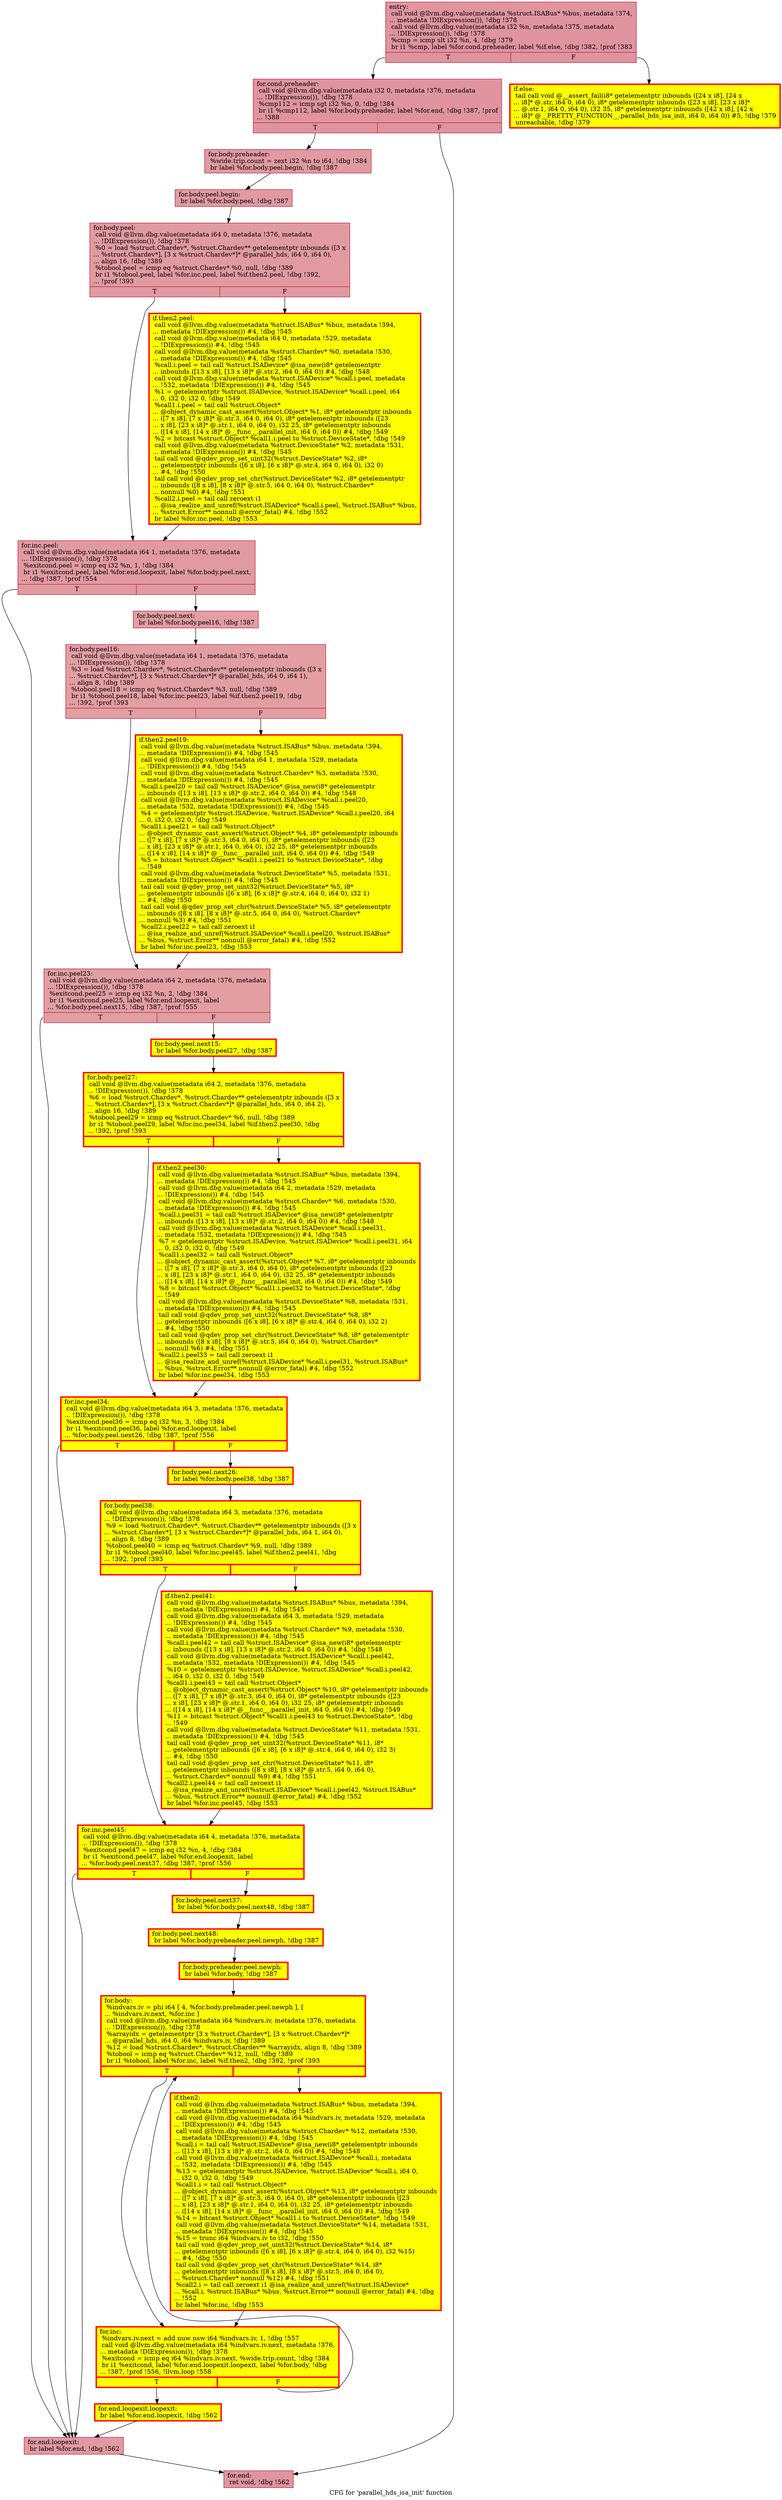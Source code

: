 digraph "CFG for 'parallel_hds_isa_init' function" {
	label="CFG for 'parallel_hds_isa_init' function";

	Node0x559a99886020 [shape=record,color="#b70d28ff", style=filled, fillcolor="#b70d2870",label="{entry:\l  call void @llvm.dbg.value(metadata %struct.ISABus* %bus, metadata !374,\l... metadata !DIExpression()), !dbg !378\l  call void @llvm.dbg.value(metadata i32 %n, metadata !375, metadata\l... !DIExpression()), !dbg !378\l  %cmp = icmp slt i32 %n, 4, !dbg !379\l  br i1 %cmp, label %for.cond.preheader, label %if.else, !dbg !382, !prof !383\l|{<s0>T|<s1>F}}"];
	Node0x559a99886020:s0 -> Node0x559a9a2eb5a0;
	Node0x559a99886020:s1 -> Node0x559a9a1f4700;
	Node0x559a9a2eb5a0 [shape=record,color="#b70d28ff", style=filled, fillcolor="#b70d2870",label="{for.cond.preheader:                               \l  call void @llvm.dbg.value(metadata i32 0, metadata !376, metadata\l... !DIExpression()), !dbg !378\l  %cmp112 = icmp sgt i32 %n, 0, !dbg !384\l  br i1 %cmp112, label %for.body.preheader, label %for.end, !dbg !387, !prof\l... !388\l|{<s0>T|<s1>F}}"];
	Node0x559a9a2eb5a0:s0 -> Node0x559a9a301650;
	Node0x559a9a2eb5a0:s1 -> Node0x559a9a1f6470;
	Node0x559a9a301650 [shape=record,color="#b70d28ff", style=filled, fillcolor="#bb1b2c70",label="{for.body.preheader:                               \l  %wide.trip.count = zext i32 %n to i64, !dbg !384\l  br label %for.body.peel.begin, !dbg !387\l}"];
	Node0x559a9a301650 -> Node0x559a9a2fd8a0;
	Node0x559a9a2fd8a0 [shape=record,color="#b70d28ff", style=filled, fillcolor="#bb1b2c70",label="{for.body.peel.begin:                              \l  br label %for.body.peel, !dbg !387\l}"];
	Node0x559a9a2fd8a0 -> Node0x559a9a2f71a0;
	Node0x559a9a2f71a0 [shape=record,color="#b70d28ff", style=filled, fillcolor="#bb1b2c70",label="{for.body.peel:                                    \l  call void @llvm.dbg.value(metadata i64 0, metadata !376, metadata\l... !DIExpression()), !dbg !378\l  %0 = load %struct.Chardev*, %struct.Chardev** getelementptr inbounds ([3 x\l... %struct.Chardev*], [3 x %struct.Chardev*]* @parallel_hds, i64 0, i64 0),\l... align 16, !dbg !389\l  %tobool.peel = icmp eq %struct.Chardev* %0, null, !dbg !389\l  br i1 %tobool.peel, label %for.inc.peel, label %if.then2.peel, !dbg !392,\l... !prof !393\l|{<s0>T|<s1>F}}"];
	Node0x559a9a2f71a0:s0 -> Node0x559a9a316680;
	Node0x559a9a2f71a0:s1 -> Node0x559a9a3181c0;
	Node0x559a9a3181c0 [shape=record,penwidth=3.0, style="filled", color="red", fillcolor="yellow",label="{if.then2.peel:                                    \l  call void @llvm.dbg.value(metadata %struct.ISABus* %bus, metadata !394,\l... metadata !DIExpression()) #4, !dbg !545\l  call void @llvm.dbg.value(metadata i64 0, metadata !529, metadata\l... !DIExpression()) #4, !dbg !545\l  call void @llvm.dbg.value(metadata %struct.Chardev* %0, metadata !530,\l... metadata !DIExpression()) #4, !dbg !545\l  %call.i.peel = tail call %struct.ISADevice* @isa_new(i8* getelementptr\l... inbounds ([13 x i8], [13 x i8]* @.str.2, i64 0, i64 0)) #4, !dbg !548\l  call void @llvm.dbg.value(metadata %struct.ISADevice* %call.i.peel, metadata\l... !532, metadata !DIExpression()) #4, !dbg !545\l  %1 = getelementptr %struct.ISADevice, %struct.ISADevice* %call.i.peel, i64\l... 0, i32 0, i32 0, !dbg !549\l  %call1.i.peel = tail call %struct.Object*\l... @object_dynamic_cast_assert(%struct.Object* %1, i8* getelementptr inbounds\l... ([7 x i8], [7 x i8]* @.str.3, i64 0, i64 0), i8* getelementptr inbounds ([23\l... x i8], [23 x i8]* @.str.1, i64 0, i64 0), i32 25, i8* getelementptr inbounds\l... ([14 x i8], [14 x i8]* @__func__.parallel_init, i64 0, i64 0)) #4, !dbg !549\l  %2 = bitcast %struct.Object* %call1.i.peel to %struct.DeviceState*, !dbg !549\l  call void @llvm.dbg.value(metadata %struct.DeviceState* %2, metadata !531,\l... metadata !DIExpression()) #4, !dbg !545\l  tail call void @qdev_prop_set_uint32(%struct.DeviceState* %2, i8*\l... getelementptr inbounds ([6 x i8], [6 x i8]* @.str.4, i64 0, i64 0), i32 0)\l... #4, !dbg !550\l  tail call void @qdev_prop_set_chr(%struct.DeviceState* %2, i8* getelementptr\l... inbounds ([8 x i8], [8 x i8]* @.str.5, i64 0, i64 0), %struct.Chardev*\l... nonnull %0) #4, !dbg !551\l  %call2.i.peel = tail call zeroext i1\l... @isa_realize_and_unref(%struct.ISADevice* %call.i.peel, %struct.ISABus* %bus,\l... %struct.Error** nonnull @error_fatal) #4, !dbg !552\l  br label %for.inc.peel, !dbg !553\l}"];
	Node0x559a9a3181c0 -> Node0x559a9a316680;
	Node0x559a9a316680 [shape=record,color="#b70d28ff", style=filled, fillcolor="#bb1b2c70",label="{for.inc.peel:                                     \l  call void @llvm.dbg.value(metadata i64 1, metadata !376, metadata\l... !DIExpression()), !dbg !378\l  %exitcond.peel = icmp eq i32 %n, 1, !dbg !384\l  br i1 %exitcond.peel, label %for.end.loopexit, label %for.body.peel.next,\l... !dbg !387, !prof !554\l|{<s0>T|<s1>F}}"];
	Node0x559a9a316680:s0 -> Node0x559a9a2f82c0;
	Node0x559a9a316680:s1 -> Node0x559a9a2f70a0;
	Node0x559a9a2f70a0 [shape=record,color="#b70d28ff", style=filled, fillcolor="#be242e70",label="{for.body.peel.next:                               \l  br label %for.body.peel16, !dbg !387\l}"];
	Node0x559a9a2f70a0 -> Node0x559a9a31dc40;
	Node0x559a9a31dc40 [shape=record,color="#b70d28ff", style=filled, fillcolor="#be242e70",label="{for.body.peel16:                                  \l  call void @llvm.dbg.value(metadata i64 1, metadata !376, metadata\l... !DIExpression()), !dbg !378\l  %3 = load %struct.Chardev*, %struct.Chardev** getelementptr inbounds ([3 x\l... %struct.Chardev*], [3 x %struct.Chardev*]* @parallel_hds, i64 0, i64 1),\l... align 8, !dbg !389\l  %tobool.peel18 = icmp eq %struct.Chardev* %3, null, !dbg !389\l  br i1 %tobool.peel18, label %for.inc.peel23, label %if.then2.peel19, !dbg\l... !392, !prof !393\l|{<s0>T|<s1>F}}"];
	Node0x559a9a31dc40:s0 -> Node0x559a9a31ebc0;
	Node0x559a9a31dc40:s1 -> Node0x559a9a31df80;
	Node0x559a9a31df80 [shape=record,penwidth=3.0, style="filled", color="red", fillcolor="yellow",label="{if.then2.peel19:                                  \l  call void @llvm.dbg.value(metadata %struct.ISABus* %bus, metadata !394,\l... metadata !DIExpression()) #4, !dbg !545\l  call void @llvm.dbg.value(metadata i64 1, metadata !529, metadata\l... !DIExpression()) #4, !dbg !545\l  call void @llvm.dbg.value(metadata %struct.Chardev* %3, metadata !530,\l... metadata !DIExpression()) #4, !dbg !545\l  %call.i.peel20 = tail call %struct.ISADevice* @isa_new(i8* getelementptr\l... inbounds ([13 x i8], [13 x i8]* @.str.2, i64 0, i64 0)) #4, !dbg !548\l  call void @llvm.dbg.value(metadata %struct.ISADevice* %call.i.peel20,\l... metadata !532, metadata !DIExpression()) #4, !dbg !545\l  %4 = getelementptr %struct.ISADevice, %struct.ISADevice* %call.i.peel20, i64\l... 0, i32 0, i32 0, !dbg !549\l  %call1.i.peel21 = tail call %struct.Object*\l... @object_dynamic_cast_assert(%struct.Object* %4, i8* getelementptr inbounds\l... ([7 x i8], [7 x i8]* @.str.3, i64 0, i64 0), i8* getelementptr inbounds ([23\l... x i8], [23 x i8]* @.str.1, i64 0, i64 0), i32 25, i8* getelementptr inbounds\l... ([14 x i8], [14 x i8]* @__func__.parallel_init, i64 0, i64 0)) #4, !dbg !549\l  %5 = bitcast %struct.Object* %call1.i.peel21 to %struct.DeviceState*, !dbg\l... !549\l  call void @llvm.dbg.value(metadata %struct.DeviceState* %5, metadata !531,\l... metadata !DIExpression()) #4, !dbg !545\l  tail call void @qdev_prop_set_uint32(%struct.DeviceState* %5, i8*\l... getelementptr inbounds ([6 x i8], [6 x i8]* @.str.4, i64 0, i64 0), i32 1)\l... #4, !dbg !550\l  tail call void @qdev_prop_set_chr(%struct.DeviceState* %5, i8* getelementptr\l... inbounds ([8 x i8], [8 x i8]* @.str.5, i64 0, i64 0), %struct.Chardev*\l... nonnull %3) #4, !dbg !551\l  %call2.i.peel22 = tail call zeroext i1\l... @isa_realize_and_unref(%struct.ISADevice* %call.i.peel20, %struct.ISABus*\l... %bus, %struct.Error** nonnull @error_fatal) #4, !dbg !552\l  br label %for.inc.peel23, !dbg !553\l}"];
	Node0x559a9a31df80 -> Node0x559a9a31ebc0;
	Node0x559a9a31ebc0 [shape=record,color="#b70d28ff", style=filled, fillcolor="#be242e70",label="{for.inc.peel23:                                   \l  call void @llvm.dbg.value(metadata i64 2, metadata !376, metadata\l... !DIExpression()), !dbg !378\l  %exitcond.peel25 = icmp eq i32 %n, 2, !dbg !384\l  br i1 %exitcond.peel25, label %for.end.loopexit, label\l... %for.body.peel.next15, !dbg !387, !prof !555\l|{<s0>T|<s1>F}}"];
	Node0x559a9a31ebc0:s0 -> Node0x559a9a2f82c0;
	Node0x559a9a31ebc0:s1 -> Node0x559a9a2f7220;
	Node0x559a9a2f7220 [shape=record,penwidth=3.0, style="filled", color="red", fillcolor="yellow",label="{for.body.peel.next15:                             \l  br label %for.body.peel27, !dbg !387\l}"];
	Node0x559a9a2f7220 -> Node0x559a9a31f6d0;
	Node0x559a9a31f6d0 [shape=record,penwidth=3.0, style="filled", color="red", fillcolor="yellow",label="{for.body.peel27:                                  \l  call void @llvm.dbg.value(metadata i64 2, metadata !376, metadata\l... !DIExpression()), !dbg !378\l  %6 = load %struct.Chardev*, %struct.Chardev** getelementptr inbounds ([3 x\l... %struct.Chardev*], [3 x %struct.Chardev*]* @parallel_hds, i64 0, i64 2),\l... align 16, !dbg !389\l  %tobool.peel29 = icmp eq %struct.Chardev* %6, null, !dbg !389\l  br i1 %tobool.peel29, label %for.inc.peel34, label %if.then2.peel30, !dbg\l... !392, !prof !393\l|{<s0>T|<s1>F}}"];
	Node0x559a9a31f6d0:s0 -> Node0x559a9a321190;
	Node0x559a9a31f6d0:s1 -> Node0x559a9a31f890;
	Node0x559a9a31f890 [shape=record,penwidth=3.0, style="filled", color="red", fillcolor="yellow",label="{if.then2.peel30:                                  \l  call void @llvm.dbg.value(metadata %struct.ISABus* %bus, metadata !394,\l... metadata !DIExpression()) #4, !dbg !545\l  call void @llvm.dbg.value(metadata i64 2, metadata !529, metadata\l... !DIExpression()) #4, !dbg !545\l  call void @llvm.dbg.value(metadata %struct.Chardev* %6, metadata !530,\l... metadata !DIExpression()) #4, !dbg !545\l  %call.i.peel31 = tail call %struct.ISADevice* @isa_new(i8* getelementptr\l... inbounds ([13 x i8], [13 x i8]* @.str.2, i64 0, i64 0)) #4, !dbg !548\l  call void @llvm.dbg.value(metadata %struct.ISADevice* %call.i.peel31,\l... metadata !532, metadata !DIExpression()) #4, !dbg !545\l  %7 = getelementptr %struct.ISADevice, %struct.ISADevice* %call.i.peel31, i64\l... 0, i32 0, i32 0, !dbg !549\l  %call1.i.peel32 = tail call %struct.Object*\l... @object_dynamic_cast_assert(%struct.Object* %7, i8* getelementptr inbounds\l... ([7 x i8], [7 x i8]* @.str.3, i64 0, i64 0), i8* getelementptr inbounds ([23\l... x i8], [23 x i8]* @.str.1, i64 0, i64 0), i32 25, i8* getelementptr inbounds\l... ([14 x i8], [14 x i8]* @__func__.parallel_init, i64 0, i64 0)) #4, !dbg !549\l  %8 = bitcast %struct.Object* %call1.i.peel32 to %struct.DeviceState*, !dbg\l... !549\l  call void @llvm.dbg.value(metadata %struct.DeviceState* %8, metadata !531,\l... metadata !DIExpression()) #4, !dbg !545\l  tail call void @qdev_prop_set_uint32(%struct.DeviceState* %8, i8*\l... getelementptr inbounds ([6 x i8], [6 x i8]* @.str.4, i64 0, i64 0), i32 2)\l... #4, !dbg !550\l  tail call void @qdev_prop_set_chr(%struct.DeviceState* %8, i8* getelementptr\l... inbounds ([8 x i8], [8 x i8]* @.str.5, i64 0, i64 0), %struct.Chardev*\l... nonnull %6) #4, !dbg !551\l  %call2.i.peel33 = tail call zeroext i1\l... @isa_realize_and_unref(%struct.ISADevice* %call.i.peel31, %struct.ISABus*\l... %bus, %struct.Error** nonnull @error_fatal) #4, !dbg !552\l  br label %for.inc.peel34, !dbg !553\l}"];
	Node0x559a9a31f890 -> Node0x559a9a321190;
	Node0x559a9a321190 [shape=record,penwidth=3.0, style="filled", color="red", fillcolor="yellow",label="{for.inc.peel34:                                   \l  call void @llvm.dbg.value(metadata i64 3, metadata !376, metadata\l... !DIExpression()), !dbg !378\l  %exitcond.peel36 = icmp eq i32 %n, 3, !dbg !384\l  br i1 %exitcond.peel36, label %for.end.loopexit, label\l... %for.body.peel.next26, !dbg !387, !prof !556\l|{<s0>T|<s1>F}}"];
	Node0x559a9a321190:s0 -> Node0x559a9a2f82c0;
	Node0x559a9a321190:s1 -> Node0x559a9a31dcc0;
	Node0x559a9a31dcc0 [shape=record,penwidth=3.0, style="filled", color="red", fillcolor="yellow",label="{for.body.peel.next26:                             \l  br label %for.body.peel38, !dbg !387\l}"];
	Node0x559a9a31dcc0 -> Node0x559a9a321940;
	Node0x559a9a321940 [shape=record,penwidth=3.0, style="filled", color="red", fillcolor="yellow",label="{for.body.peel38:                                  \l  call void @llvm.dbg.value(metadata i64 3, metadata !376, metadata\l... !DIExpression()), !dbg !378\l  %9 = load %struct.Chardev*, %struct.Chardev** getelementptr inbounds ([3 x\l... %struct.Chardev*], [3 x %struct.Chardev*]* @parallel_hds, i64 1, i64 0),\l... align 8, !dbg !389\l  %tobool.peel40 = icmp eq %struct.Chardev* %9, null, !dbg !389\l  br i1 %tobool.peel40, label %for.inc.peel45, label %if.then2.peel41, !dbg\l... !392, !prof !393\l|{<s0>T|<s1>F}}"];
	Node0x559a9a321940:s0 -> Node0x559a9a3228c0;
	Node0x559a9a321940:s1 -> Node0x559a9a321c80;
	Node0x559a9a321c80 [shape=record,penwidth=3.0, style="filled", color="red", fillcolor="yellow",label="{if.then2.peel41:                                  \l  call void @llvm.dbg.value(metadata %struct.ISABus* %bus, metadata !394,\l... metadata !DIExpression()) #4, !dbg !545\l  call void @llvm.dbg.value(metadata i64 3, metadata !529, metadata\l... !DIExpression()) #4, !dbg !545\l  call void @llvm.dbg.value(metadata %struct.Chardev* %9, metadata !530,\l... metadata !DIExpression()) #4, !dbg !545\l  %call.i.peel42 = tail call %struct.ISADevice* @isa_new(i8* getelementptr\l... inbounds ([13 x i8], [13 x i8]* @.str.2, i64 0, i64 0)) #4, !dbg !548\l  call void @llvm.dbg.value(metadata %struct.ISADevice* %call.i.peel42,\l... metadata !532, metadata !DIExpression()) #4, !dbg !545\l  %10 = getelementptr %struct.ISADevice, %struct.ISADevice* %call.i.peel42,\l... i64 0, i32 0, i32 0, !dbg !549\l  %call1.i.peel43 = tail call %struct.Object*\l... @object_dynamic_cast_assert(%struct.Object* %10, i8* getelementptr inbounds\l... ([7 x i8], [7 x i8]* @.str.3, i64 0, i64 0), i8* getelementptr inbounds ([23\l... x i8], [23 x i8]* @.str.1, i64 0, i64 0), i32 25, i8* getelementptr inbounds\l... ([14 x i8], [14 x i8]* @__func__.parallel_init, i64 0, i64 0)) #4, !dbg !549\l  %11 = bitcast %struct.Object* %call1.i.peel43 to %struct.DeviceState*, !dbg\l... !549\l  call void @llvm.dbg.value(metadata %struct.DeviceState* %11, metadata !531,\l... metadata !DIExpression()) #4, !dbg !545\l  tail call void @qdev_prop_set_uint32(%struct.DeviceState* %11, i8*\l... getelementptr inbounds ([6 x i8], [6 x i8]* @.str.4, i64 0, i64 0), i32 3)\l... #4, !dbg !550\l  tail call void @qdev_prop_set_chr(%struct.DeviceState* %11, i8*\l... getelementptr inbounds ([8 x i8], [8 x i8]* @.str.5, i64 0, i64 0),\l... %struct.Chardev* nonnull %9) #4, !dbg !551\l  %call2.i.peel44 = tail call zeroext i1\l... @isa_realize_and_unref(%struct.ISADevice* %call.i.peel42, %struct.ISABus*\l... %bus, %struct.Error** nonnull @error_fatal) #4, !dbg !552\l  br label %for.inc.peel45, !dbg !553\l}"];
	Node0x559a9a321c80 -> Node0x559a9a3228c0;
	Node0x559a9a3228c0 [shape=record,penwidth=3.0, style="filled", color="red", fillcolor="yellow",label="{for.inc.peel45:                                   \l  call void @llvm.dbg.value(metadata i64 4, metadata !376, metadata\l... !DIExpression()), !dbg !378\l  %exitcond.peel47 = icmp eq i32 %n, 4, !dbg !384\l  br i1 %exitcond.peel47, label %for.end.loopexit, label\l... %for.body.peel.next37, !dbg !387, !prof !556\l|{<s0>T|<s1>F}}"];
	Node0x559a9a3228c0:s0 -> Node0x559a9a2f82c0;
	Node0x559a9a3228c0:s1 -> Node0x559a9a31f750;
	Node0x559a9a31f750 [shape=record,penwidth=3.0, style="filled", color="red", fillcolor="yellow",label="{for.body.peel.next37:                             \l  br label %for.body.peel.next48, !dbg !387\l}"];
	Node0x559a9a31f750 -> Node0x559a9a3219c0;
	Node0x559a9a3219c0 [shape=record,penwidth=3.0, style="filled", color="red", fillcolor="yellow",label="{for.body.peel.next48:                             \l  br label %for.body.preheader.peel.newph, !dbg !387\l}"];
	Node0x559a9a3219c0 -> Node0x559a9a2f70f0;
	Node0x559a9a2f70f0 [shape=record,penwidth=3.0, style="filled", color="red", fillcolor="yellow",label="{for.body.preheader.peel.newph:                    \l  br label %for.body, !dbg !387\l}"];
	Node0x559a9a2f70f0 -> Node0x559a9a1f6a00;
	Node0x559a9a1f4700 [shape=record,penwidth=3.0, style="filled", color="red", fillcolor="yellow",label="{if.else:                                          \l  tail call void @__assert_fail(i8* getelementptr inbounds ([24 x i8], [24 x\l... i8]* @.str, i64 0, i64 0), i8* getelementptr inbounds ([23 x i8], [23 x i8]*\l... @.str.1, i64 0, i64 0), i32 35, i8* getelementptr inbounds ([42 x i8], [42 x\l... i8]* @__PRETTY_FUNCTION__.parallel_hds_isa_init, i64 0, i64 0)) #5, !dbg !379\l  unreachable, !dbg !379\l}"];
	Node0x559a9a1f6a00 [shape=record,penwidth=3.0, style="filled", color="red", fillcolor="yellow",label="{for.body:                                         \l  %indvars.iv = phi i64 [ 4, %for.body.preheader.peel.newph ], [\l... %indvars.iv.next, %for.inc ]\l  call void @llvm.dbg.value(metadata i64 %indvars.iv, metadata !376, metadata\l... !DIExpression()), !dbg !378\l  %arrayidx = getelementptr [3 x %struct.Chardev*], [3 x %struct.Chardev*]*\l... @parallel_hds, i64 0, i64 %indvars.iv, !dbg !389\l  %12 = load %struct.Chardev*, %struct.Chardev** %arrayidx, align 8, !dbg !389\l  %tobool = icmp eq %struct.Chardev* %12, null, !dbg !389\l  br i1 %tobool, label %for.inc, label %if.then2, !dbg !392, !prof !393\l|{<s0>T|<s1>F}}"];
	Node0x559a9a1f6a00:s0 -> Node0x559a9a1f6760;
	Node0x559a9a1f6a00:s1 -> Node0x559a9a1f6f20;
	Node0x559a9a1f6f20 [shape=record,penwidth=3.0, style="filled", color="red", fillcolor="yellow",label="{if.then2:                                         \l  call void @llvm.dbg.value(metadata %struct.ISABus* %bus, metadata !394,\l... metadata !DIExpression()) #4, !dbg !545\l  call void @llvm.dbg.value(metadata i64 %indvars.iv, metadata !529, metadata\l... !DIExpression()) #4, !dbg !545\l  call void @llvm.dbg.value(metadata %struct.Chardev* %12, metadata !530,\l... metadata !DIExpression()) #4, !dbg !545\l  %call.i = tail call %struct.ISADevice* @isa_new(i8* getelementptr inbounds\l... ([13 x i8], [13 x i8]* @.str.2, i64 0, i64 0)) #4, !dbg !548\l  call void @llvm.dbg.value(metadata %struct.ISADevice* %call.i, metadata\l... !532, metadata !DIExpression()) #4, !dbg !545\l  %13 = getelementptr %struct.ISADevice, %struct.ISADevice* %call.i, i64 0,\l... i32 0, i32 0, !dbg !549\l  %call1.i = tail call %struct.Object*\l... @object_dynamic_cast_assert(%struct.Object* %13, i8* getelementptr inbounds\l... ([7 x i8], [7 x i8]* @.str.3, i64 0, i64 0), i8* getelementptr inbounds ([23\l... x i8], [23 x i8]* @.str.1, i64 0, i64 0), i32 25, i8* getelementptr inbounds\l... ([14 x i8], [14 x i8]* @__func__.parallel_init, i64 0, i64 0)) #4, !dbg !549\l  %14 = bitcast %struct.Object* %call1.i to %struct.DeviceState*, !dbg !549\l  call void @llvm.dbg.value(metadata %struct.DeviceState* %14, metadata !531,\l... metadata !DIExpression()) #4, !dbg !545\l  %15 = trunc i64 %indvars.iv to i32, !dbg !550\l  tail call void @qdev_prop_set_uint32(%struct.DeviceState* %14, i8*\l... getelementptr inbounds ([6 x i8], [6 x i8]* @.str.4, i64 0, i64 0), i32 %15)\l... #4, !dbg !550\l  tail call void @qdev_prop_set_chr(%struct.DeviceState* %14, i8*\l... getelementptr inbounds ([8 x i8], [8 x i8]* @.str.5, i64 0, i64 0),\l... %struct.Chardev* nonnull %12) #4, !dbg !551\l  %call2.i = tail call zeroext i1 @isa_realize_and_unref(%struct.ISADevice*\l... %call.i, %struct.ISABus* %bus, %struct.Error** nonnull @error_fatal) #4, !dbg\l... !552\l  br label %for.inc, !dbg !553\l}"];
	Node0x559a9a1f6f20 -> Node0x559a9a1f6760;
	Node0x559a9a1f6760 [shape=record,penwidth=3.0, style="filled", color="red", fillcolor="yellow",label="{for.inc:                                          \l  %indvars.iv.next = add nuw nsw i64 %indvars.iv, 1, !dbg !557\l  call void @llvm.dbg.value(metadata i64 %indvars.iv.next, metadata !376,\l... metadata !DIExpression()), !dbg !378\l  %exitcond = icmp eq i64 %indvars.iv.next, %wide.trip.count, !dbg !384\l  br i1 %exitcond, label %for.end.loopexit.loopexit, label %for.body, !dbg\l... !387, !prof !556, !llvm.loop !558\l|{<s0>T|<s1>F}}"];
	Node0x559a9a1f6760:s0 -> Node0x559a9a31cfd0;
	Node0x559a9a1f6760:s1 -> Node0x559a9a1f6a00;
	Node0x559a9a31cfd0 [shape=record,penwidth=3.0, style="filled", color="red", fillcolor="yellow",label="{for.end.loopexit.loopexit:                        \l  br label %for.end.loopexit, !dbg !562\l}"];
	Node0x559a9a31cfd0 -> Node0x559a9a2f82c0;
	Node0x559a9a2f82c0 [shape=record,color="#b70d28ff", style=filled, fillcolor="#bb1b2c70",label="{for.end.loopexit:                                 \l  br label %for.end, !dbg !562\l}"];
	Node0x559a9a2f82c0 -> Node0x559a9a1f6470;
	Node0x559a9a1f6470 [shape=record,color="#b70d28ff", style=filled, fillcolor="#b70d2870",label="{for.end:                                          \l  ret void, !dbg !562\l}"];
}
